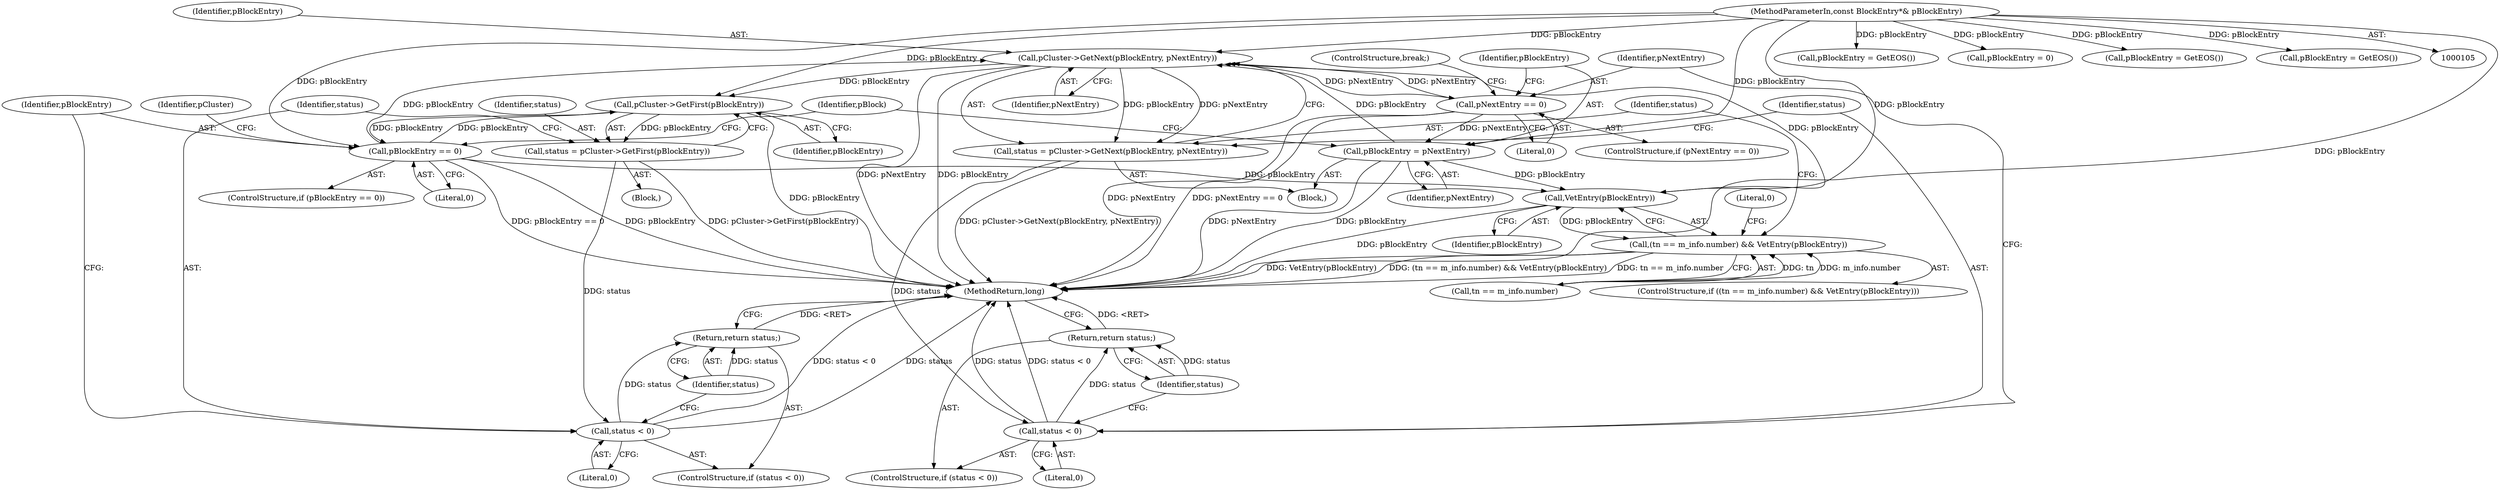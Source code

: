 digraph "1_Android_04839626ed859623901ebd3a5fd483982186b59d_81@pointer" {
"1000192" [label="(Call,pCluster->GetNext(pBlockEntry, pNextEntry))"];
"1000158" [label="(Call,pBlockEntry == 0)"];
"1000149" [label="(Call,pCluster->GetFirst(pBlockEntry))"];
"1000192" [label="(Call,pCluster->GetNext(pBlockEntry, pNextEntry))"];
"1000185" [label="(Call,VetEntry(pBlockEntry))"];
"1000206" [label="(Call,pBlockEntry = pNextEntry)"];
"1000202" [label="(Call,pNextEntry == 0)"];
"1000106" [label="(MethodParameterIn,const BlockEntry*& pBlockEntry)"];
"1000147" [label="(Call,status = pCluster->GetFirst(pBlockEntry))"];
"1000152" [label="(Call,status < 0)"];
"1000155" [label="(Return,return status;)"];
"1000179" [label="(Call,(tn == m_info.number) && VetEntry(pBlockEntry))"];
"1000190" [label="(Call,status = pCluster->GetNext(pBlockEntry, pNextEntry))"];
"1000196" [label="(Call,status < 0)"];
"1000199" [label="(Return,return status;)"];
"1000158" [label="(Call,pBlockEntry == 0)"];
"1000192" [label="(Call,pCluster->GetNext(pBlockEntry, pNextEntry))"];
"1000198" [label="(Literal,0)"];
"1000185" [label="(Call,VetEntry(pBlockEntry))"];
"1000163" [label="(Identifier,pCluster)"];
"1000199" [label="(Return,return status;)"];
"1000194" [label="(Identifier,pNextEntry)"];
"1000106" [label="(MethodParameterIn,const BlockEntry*& pBlockEntry)"];
"1000190" [label="(Call,status = pCluster->GetNext(pBlockEntry, pNextEntry))"];
"1000178" [label="(ControlStructure,if ((tn == m_info.number) && VetEntry(pBlockEntry)))"];
"1000200" [label="(Identifier,status)"];
"1000205" [label="(ControlStructure,break;)"];
"1000193" [label="(Identifier,pBlockEntry)"];
"1000150" [label="(Identifier,pBlockEntry)"];
"1000123" [label="(Call,pBlockEntry = GetEOS())"];
"1000197" [label="(Identifier,status)"];
"1000147" [label="(Call,status = pCluster->GetFirst(pBlockEntry))"];
"1000179" [label="(Call,(tn == m_info.number) && VetEntry(pBlockEntry))"];
"1000156" [label="(Identifier,status)"];
"1000141" [label="(Call,pBlockEntry = 0)"];
"1000149" [label="(Call,pCluster->GetFirst(pBlockEntry))"];
"1000155" [label="(Return,return status;)"];
"1000188" [label="(Literal,0)"];
"1000195" [label="(ControlStructure,if (status < 0))"];
"1000191" [label="(Identifier,status)"];
"1000151" [label="(ControlStructure,if (status < 0))"];
"1000208" [label="(Identifier,pNextEntry)"];
"1000202" [label="(Call,pNextEntry == 0)"];
"1000201" [label="(ControlStructure,if (pNextEntry == 0))"];
"1000168" [label="(Block,)"];
"1000206" [label="(Call,pBlockEntry = pNextEntry)"];
"1000152" [label="(Call,status < 0)"];
"1000153" [label="(Identifier,status)"];
"1000159" [label="(Identifier,pBlockEntry)"];
"1000170" [label="(Identifier,pBlock)"];
"1000154" [label="(Literal,0)"];
"1000186" [label="(Identifier,pBlockEntry)"];
"1000136" [label="(Call,pBlockEntry = GetEOS())"];
"1000157" [label="(ControlStructure,if (pBlockEntry == 0))"];
"1000117" [label="(Block,)"];
"1000148" [label="(Identifier,status)"];
"1000180" [label="(Call,tn == m_info.number)"];
"1000220" [label="(Call,pBlockEntry = GetEOS())"];
"1000207" [label="(Identifier,pBlockEntry)"];
"1000196" [label="(Call,status < 0)"];
"1000203" [label="(Identifier,pNextEntry)"];
"1000204" [label="(Literal,0)"];
"1000160" [label="(Literal,0)"];
"1000225" [label="(MethodReturn,long)"];
"1000192" -> "1000190"  [label="AST: "];
"1000192" -> "1000194"  [label="CFG: "];
"1000193" -> "1000192"  [label="AST: "];
"1000194" -> "1000192"  [label="AST: "];
"1000190" -> "1000192"  [label="CFG: "];
"1000192" -> "1000225"  [label="DDG: pNextEntry"];
"1000192" -> "1000225"  [label="DDG: pBlockEntry"];
"1000192" -> "1000149"  [label="DDG: pBlockEntry"];
"1000192" -> "1000190"  [label="DDG: pBlockEntry"];
"1000192" -> "1000190"  [label="DDG: pNextEntry"];
"1000158" -> "1000192"  [label="DDG: pBlockEntry"];
"1000185" -> "1000192"  [label="DDG: pBlockEntry"];
"1000206" -> "1000192"  [label="DDG: pBlockEntry"];
"1000106" -> "1000192"  [label="DDG: pBlockEntry"];
"1000202" -> "1000192"  [label="DDG: pNextEntry"];
"1000192" -> "1000202"  [label="DDG: pNextEntry"];
"1000158" -> "1000157"  [label="AST: "];
"1000158" -> "1000160"  [label="CFG: "];
"1000159" -> "1000158"  [label="AST: "];
"1000160" -> "1000158"  [label="AST: "];
"1000163" -> "1000158"  [label="CFG: "];
"1000170" -> "1000158"  [label="CFG: "];
"1000158" -> "1000225"  [label="DDG: pBlockEntry"];
"1000158" -> "1000225"  [label="DDG: pBlockEntry == 0"];
"1000158" -> "1000149"  [label="DDG: pBlockEntry"];
"1000149" -> "1000158"  [label="DDG: pBlockEntry"];
"1000106" -> "1000158"  [label="DDG: pBlockEntry"];
"1000158" -> "1000185"  [label="DDG: pBlockEntry"];
"1000149" -> "1000147"  [label="AST: "];
"1000149" -> "1000150"  [label="CFG: "];
"1000150" -> "1000149"  [label="AST: "];
"1000147" -> "1000149"  [label="CFG: "];
"1000149" -> "1000225"  [label="DDG: pBlockEntry"];
"1000149" -> "1000147"  [label="DDG: pBlockEntry"];
"1000106" -> "1000149"  [label="DDG: pBlockEntry"];
"1000185" -> "1000179"  [label="AST: "];
"1000185" -> "1000186"  [label="CFG: "];
"1000186" -> "1000185"  [label="AST: "];
"1000179" -> "1000185"  [label="CFG: "];
"1000185" -> "1000225"  [label="DDG: pBlockEntry"];
"1000185" -> "1000179"  [label="DDG: pBlockEntry"];
"1000206" -> "1000185"  [label="DDG: pBlockEntry"];
"1000106" -> "1000185"  [label="DDG: pBlockEntry"];
"1000206" -> "1000168"  [label="AST: "];
"1000206" -> "1000208"  [label="CFG: "];
"1000207" -> "1000206"  [label="AST: "];
"1000208" -> "1000206"  [label="AST: "];
"1000170" -> "1000206"  [label="CFG: "];
"1000206" -> "1000225"  [label="DDG: pNextEntry"];
"1000206" -> "1000225"  [label="DDG: pBlockEntry"];
"1000202" -> "1000206"  [label="DDG: pNextEntry"];
"1000106" -> "1000206"  [label="DDG: pBlockEntry"];
"1000202" -> "1000201"  [label="AST: "];
"1000202" -> "1000204"  [label="CFG: "];
"1000203" -> "1000202"  [label="AST: "];
"1000204" -> "1000202"  [label="AST: "];
"1000205" -> "1000202"  [label="CFG: "];
"1000207" -> "1000202"  [label="CFG: "];
"1000202" -> "1000225"  [label="DDG: pNextEntry"];
"1000202" -> "1000225"  [label="DDG: pNextEntry == 0"];
"1000106" -> "1000105"  [label="AST: "];
"1000106" -> "1000225"  [label="DDG: pBlockEntry"];
"1000106" -> "1000123"  [label="DDG: pBlockEntry"];
"1000106" -> "1000136"  [label="DDG: pBlockEntry"];
"1000106" -> "1000141"  [label="DDG: pBlockEntry"];
"1000106" -> "1000220"  [label="DDG: pBlockEntry"];
"1000147" -> "1000117"  [label="AST: "];
"1000148" -> "1000147"  [label="AST: "];
"1000153" -> "1000147"  [label="CFG: "];
"1000147" -> "1000225"  [label="DDG: pCluster->GetFirst(pBlockEntry)"];
"1000147" -> "1000152"  [label="DDG: status"];
"1000152" -> "1000151"  [label="AST: "];
"1000152" -> "1000154"  [label="CFG: "];
"1000153" -> "1000152"  [label="AST: "];
"1000154" -> "1000152"  [label="AST: "];
"1000156" -> "1000152"  [label="CFG: "];
"1000159" -> "1000152"  [label="CFG: "];
"1000152" -> "1000225"  [label="DDG: status < 0"];
"1000152" -> "1000225"  [label="DDG: status"];
"1000152" -> "1000155"  [label="DDG: status"];
"1000155" -> "1000151"  [label="AST: "];
"1000155" -> "1000156"  [label="CFG: "];
"1000156" -> "1000155"  [label="AST: "];
"1000225" -> "1000155"  [label="CFG: "];
"1000155" -> "1000225"  [label="DDG: <RET>"];
"1000156" -> "1000155"  [label="DDG: status"];
"1000179" -> "1000178"  [label="AST: "];
"1000179" -> "1000180"  [label="CFG: "];
"1000180" -> "1000179"  [label="AST: "];
"1000188" -> "1000179"  [label="CFG: "];
"1000191" -> "1000179"  [label="CFG: "];
"1000179" -> "1000225"  [label="DDG: VetEntry(pBlockEntry)"];
"1000179" -> "1000225"  [label="DDG: (tn == m_info.number) && VetEntry(pBlockEntry)"];
"1000179" -> "1000225"  [label="DDG: tn == m_info.number"];
"1000180" -> "1000179"  [label="DDG: tn"];
"1000180" -> "1000179"  [label="DDG: m_info.number"];
"1000190" -> "1000168"  [label="AST: "];
"1000191" -> "1000190"  [label="AST: "];
"1000197" -> "1000190"  [label="CFG: "];
"1000190" -> "1000225"  [label="DDG: pCluster->GetNext(pBlockEntry, pNextEntry)"];
"1000190" -> "1000196"  [label="DDG: status"];
"1000196" -> "1000195"  [label="AST: "];
"1000196" -> "1000198"  [label="CFG: "];
"1000197" -> "1000196"  [label="AST: "];
"1000198" -> "1000196"  [label="AST: "];
"1000200" -> "1000196"  [label="CFG: "];
"1000203" -> "1000196"  [label="CFG: "];
"1000196" -> "1000225"  [label="DDG: status"];
"1000196" -> "1000225"  [label="DDG: status < 0"];
"1000196" -> "1000199"  [label="DDG: status"];
"1000199" -> "1000195"  [label="AST: "];
"1000199" -> "1000200"  [label="CFG: "];
"1000200" -> "1000199"  [label="AST: "];
"1000225" -> "1000199"  [label="CFG: "];
"1000199" -> "1000225"  [label="DDG: <RET>"];
"1000200" -> "1000199"  [label="DDG: status"];
}

